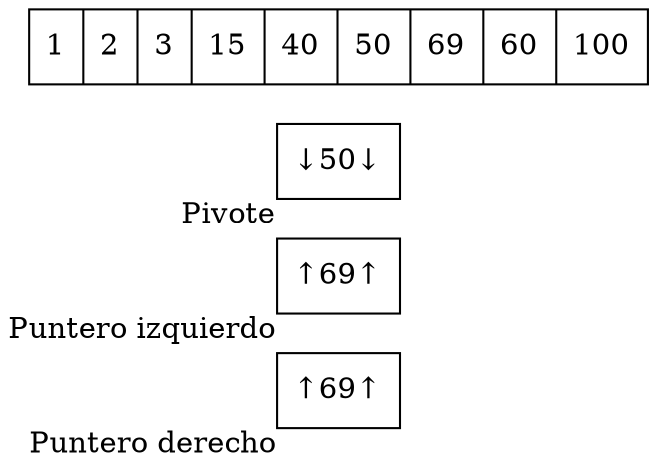 digraph G{ node [shape = record ];
 rankdir=LR;puntDer[label="↑69↑" xlabel="Puntero derecho" pos = "12,0!"]
puntIzq[label="↑69↑" xlabel="Puntero izquierdo" pos = "8,0!"]
pivote[label="↓50↓" xlabel ="Pivote" pos = "10,2!"]
X[label="{ 1|2|3|15|40|50|69|60|100}" pos = "10,1!" ]}
